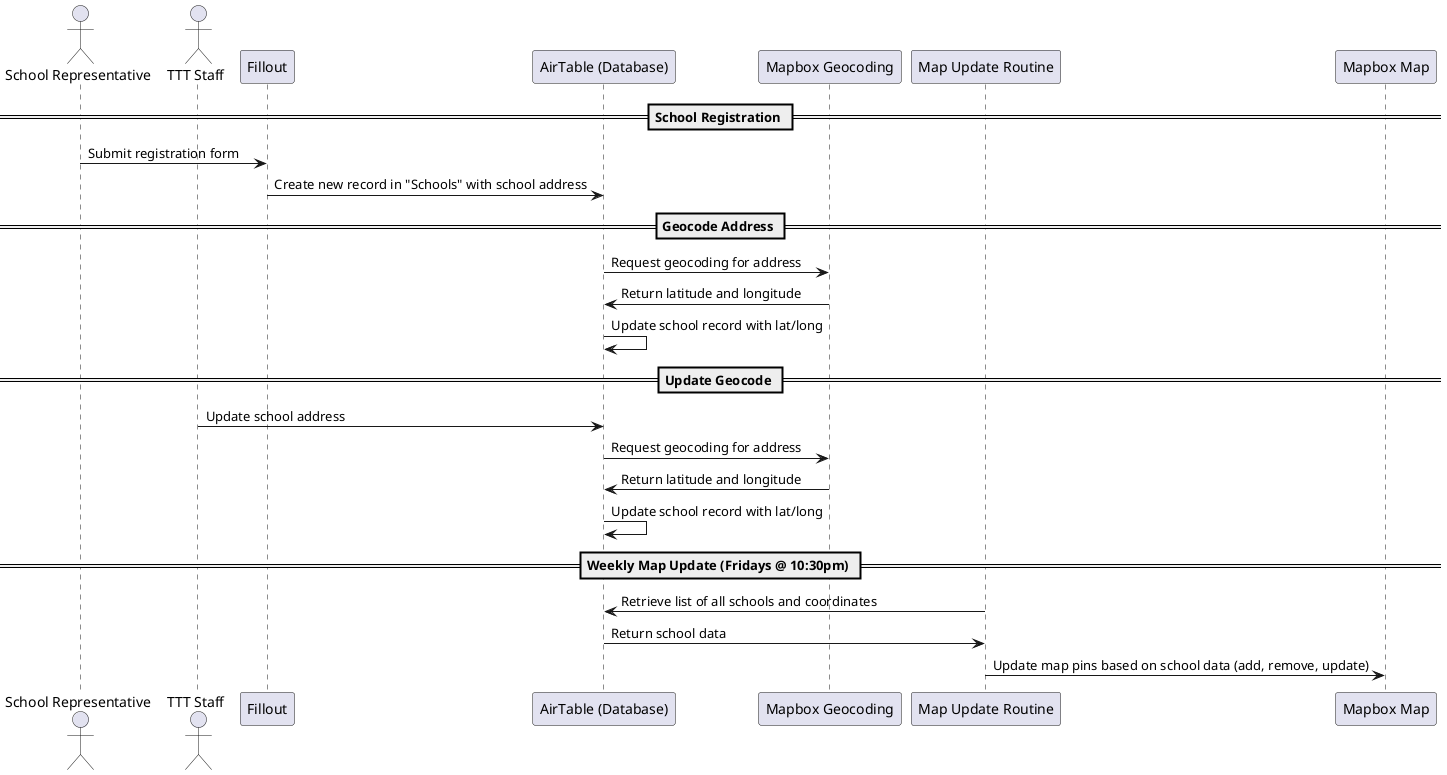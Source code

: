 @startuml School Map Update Workflow
actor User as "School Representative"
actor Admin as "TTT Staff"
participant "Fillout" as Form
participant "AirTable (Database)" as AirTable
participant "Mapbox Geocoding" as MapboxGeocode
participant "Map Update Routine" as MapUpdate
participant "Mapbox Map" as MapboxMap

== School Registration ==
User -> Form: Submit registration form
Form -> AirTable: Create new record in "Schools" with school address

== Geocode Address ==
AirTable -> MapboxGeocode: Request geocoding for address
MapboxGeocode -> AirTable: Return latitude and longitude
AirTable -> AirTable: Update school record with lat/long

== Update Geocode ==
Admin -> AirTable: Update school address
AirTable -> MapboxGeocode: Request geocoding for address
MapboxGeocode -> AirTable: Return latitude and longitude
AirTable -> AirTable: Update school record with lat/long

== Weekly Map Update (Fridays @ 10:30pm) ==
MapUpdate -> AirTable: Retrieve list of all schools and coordinates
AirTable -> MapUpdate: Return school data
MapUpdate -> MapboxMap: Update map pins based on school data (add, remove, update)

@enduml